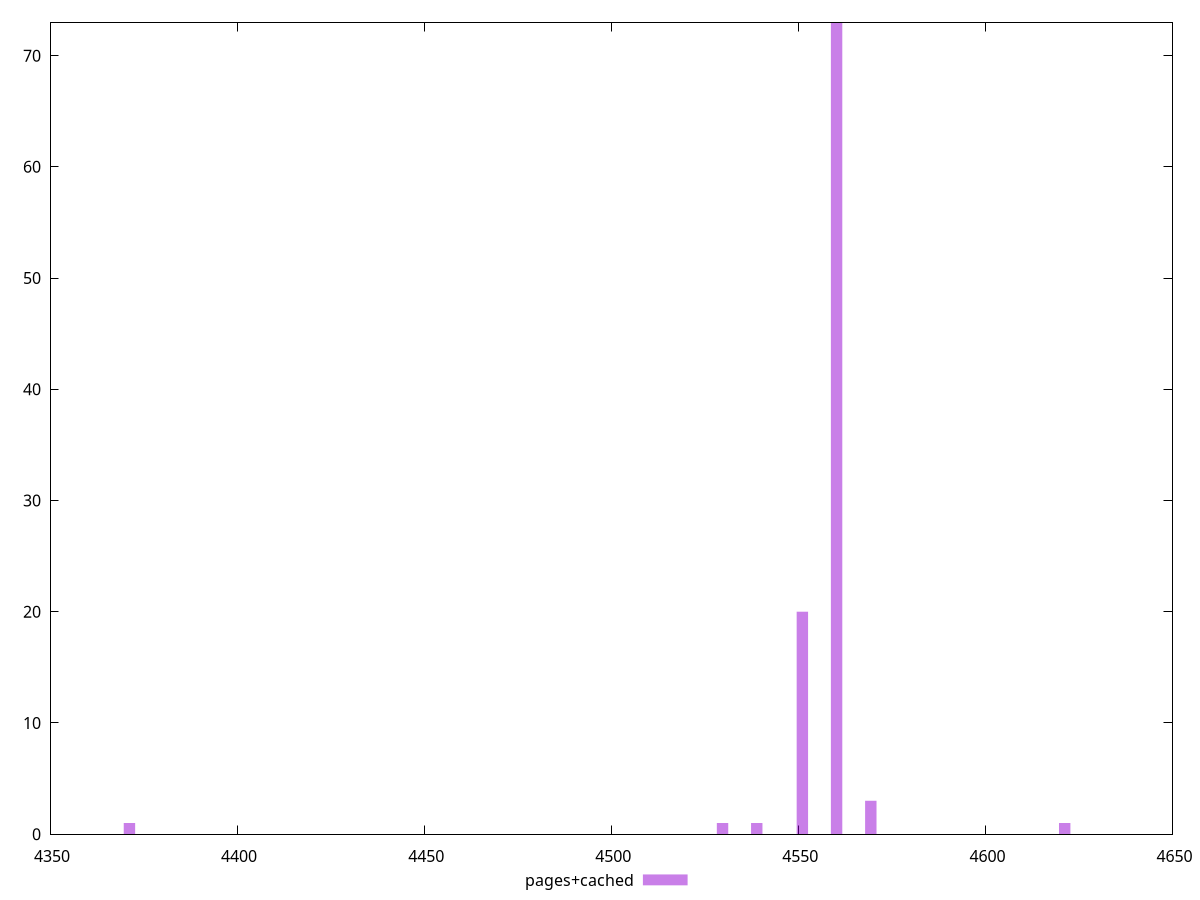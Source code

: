 $_pagesCached <<EOF
4371.231323811523 1
4551.0797534523035 20
4621.190158227523 1
4560.224588857767 73
4569.369424263231 3
4538.8866395783525 1
4529.741804172889 1
EOF
set key outside below
set terminal pngcairo
set output "report_00006_2020-11-02T20-21-41.718Z/unused-javascript/pages+cached//raw_hist.png"
set yrange [0:73]
set boxwidth 3.0482784684878124
set style fill transparent solid 0.5 noborder
plot $_pagesCached title "pages+cached" with boxes ,